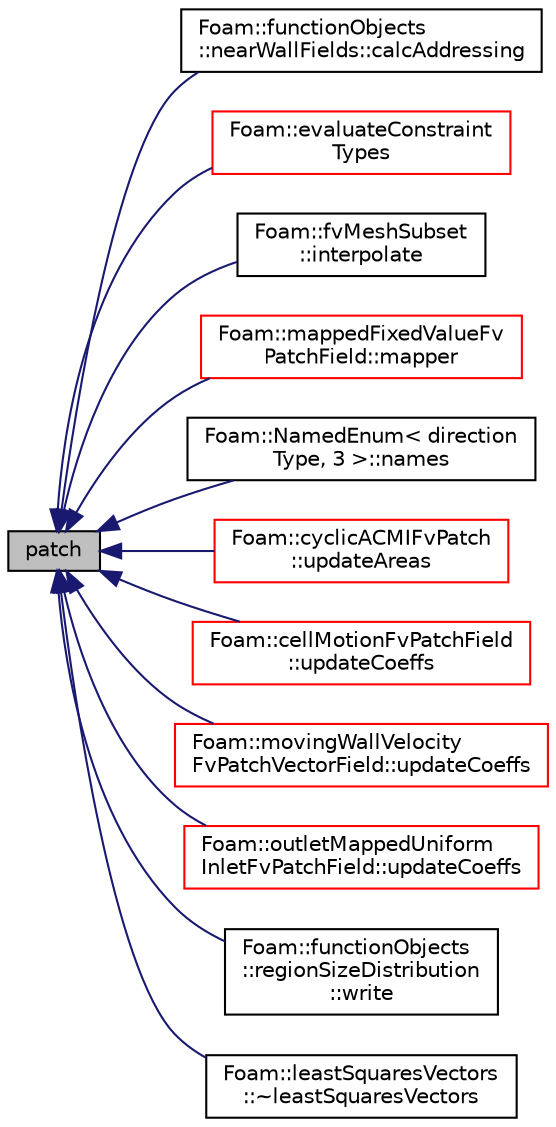 digraph "patch"
{
  bgcolor="transparent";
  edge [fontname="Helvetica",fontsize="10",labelfontname="Helvetica",labelfontsize="10"];
  node [fontname="Helvetica",fontsize="10",shape=record];
  rankdir="LR";
  Node239 [label="patch",height=0.2,width=0.4,color="black", fillcolor="grey75", style="filled", fontcolor="black"];
  Node239 -> Node240 [dir="back",color="midnightblue",fontsize="10",style="solid",fontname="Helvetica"];
  Node240 [label="Foam::functionObjects\l::nearWallFields::calcAddressing",height=0.2,width=0.4,color="black",URL="$a24233.html#a7097a017d4eac4116d58a3cdbf507891",tooltip="Calculate addressing from cells back to patch faces. "];
  Node239 -> Node241 [dir="back",color="midnightblue",fontsize="10",style="solid",fontname="Helvetica"];
  Node241 [label="Foam::evaluateConstraint\lTypes",height=0.2,width=0.4,color="red",URL="$a21851.html#a421ae1d4831d9377d7f986ed81a676aa"];
  Node239 -> Node243 [dir="back",color="midnightblue",fontsize="10",style="solid",fontname="Helvetica"];
  Node243 [label="Foam::fvMeshSubset\l::interpolate",height=0.2,width=0.4,color="black",URL="$a22201.html#a7a1011c285c391c390e0c7e59604f675",tooltip="Map surface field. Optionally negates value if flipping. "];
  Node239 -> Node244 [dir="back",color="midnightblue",fontsize="10",style="solid",fontname="Helvetica"];
  Node244 [label="Foam::mappedFixedValueFv\lPatchField::mapper",height=0.2,width=0.4,color="red",URL="$a22977.html#a837223c71261372bc2f1624ec9351309"];
  Node239 -> Node246 [dir="back",color="midnightblue",fontsize="10",style="solid",fontname="Helvetica"];
  Node246 [label="Foam::NamedEnum\< direction\lType, 3 \>::names",height=0.2,width=0.4,color="black",URL="$a27113.html#a7350da3a0edd92cd11e6c479c9967dc8"];
  Node239 -> Node247 [dir="back",color="midnightblue",fontsize="10",style="solid",fontname="Helvetica"];
  Node247 [label="Foam::cyclicACMIFvPatch\l::updateAreas",height=0.2,width=0.4,color="red",URL="$a23629.html#aa41ad5c90a11f44713f615ab87a947c6",tooltip="Update the patch areas after AMI update. "];
  Node239 -> Node252 [dir="back",color="midnightblue",fontsize="10",style="solid",fontname="Helvetica"];
  Node252 [label="Foam::cellMotionFvPatchField\l::updateCoeffs",height=0.2,width=0.4,color="red",URL="$a24465.html#a7e24eafac629d3733181cd942d4c902f",tooltip="Update the coefficients associated with the patch field. "];
  Node239 -> Node254 [dir="back",color="midnightblue",fontsize="10",style="solid",fontname="Helvetica"];
  Node254 [label="Foam::movingWallVelocity\lFvPatchVectorField::updateCoeffs",height=0.2,width=0.4,color="red",URL="$a22989.html#a7e24eafac629d3733181cd942d4c902f",tooltip="Update the coefficients associated with the patch field. "];
  Node239 -> Node256 [dir="back",color="midnightblue",fontsize="10",style="solid",fontname="Helvetica"];
  Node256 [label="Foam::outletMappedUniform\lInletFvPatchField::updateCoeffs",height=0.2,width=0.4,color="red",URL="$a23001.html#a7e24eafac629d3733181cd942d4c902f",tooltip="Update the coefficients associated with the patch field. "];
  Node239 -> Node258 [dir="back",color="midnightblue",fontsize="10",style="solid",fontname="Helvetica"];
  Node258 [label="Foam::functionObjects\l::regionSizeDistribution\l::write",height=0.2,width=0.4,color="black",URL="$a24265.html#ae8f6374e29a250261b3979bbd6e5cb40",tooltip="Calculate the regionSizeDistribution and write. "];
  Node239 -> Node259 [dir="back",color="midnightblue",fontsize="10",style="solid",fontname="Helvetica"];
  Node259 [label="Foam::leastSquaresVectors\l::~leastSquaresVectors",height=0.2,width=0.4,color="black",URL="$a23377.html#a174123ef1199fb59e95687bd040ab465",tooltip="Destructor. "];
}
